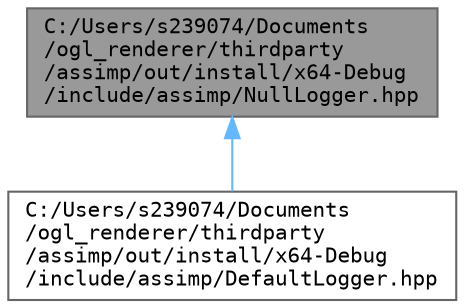 digraph "C:/Users/s239074/Documents/ogl_renderer/thirdparty/assimp/out/install/x64-Debug/include/assimp/NullLogger.hpp"
{
 // LATEX_PDF_SIZE
  bgcolor="transparent";
  edge [fontname=Terminal,fontsize=10,labelfontname=Helvetica,labelfontsize=10];
  node [fontname=Terminal,fontsize=10,shape=box,height=0.2,width=0.4];
  Node1 [label="C:/Users/s239074/Documents\l/ogl_renderer/thirdparty\l/assimp/out/install/x64-Debug\l/include/assimp/NullLogger.hpp",height=0.2,width=0.4,color="gray40", fillcolor="grey60", style="filled", fontcolor="black",tooltip="Dummy logger."];
  Node1 -> Node2 [dir="back",color="steelblue1",style="solid"];
  Node2 [label="C:/Users/s239074/Documents\l/ogl_renderer/thirdparty\l/assimp/out/install/x64-Debug\l/include/assimp/DefaultLogger.hpp",height=0.2,width=0.4,color="grey40", fillcolor="white", style="filled",URL="$out_2install_2x64-_debug_2include_2assimp_2_default_logger_8hpp.html",tooltip=" "];
}
